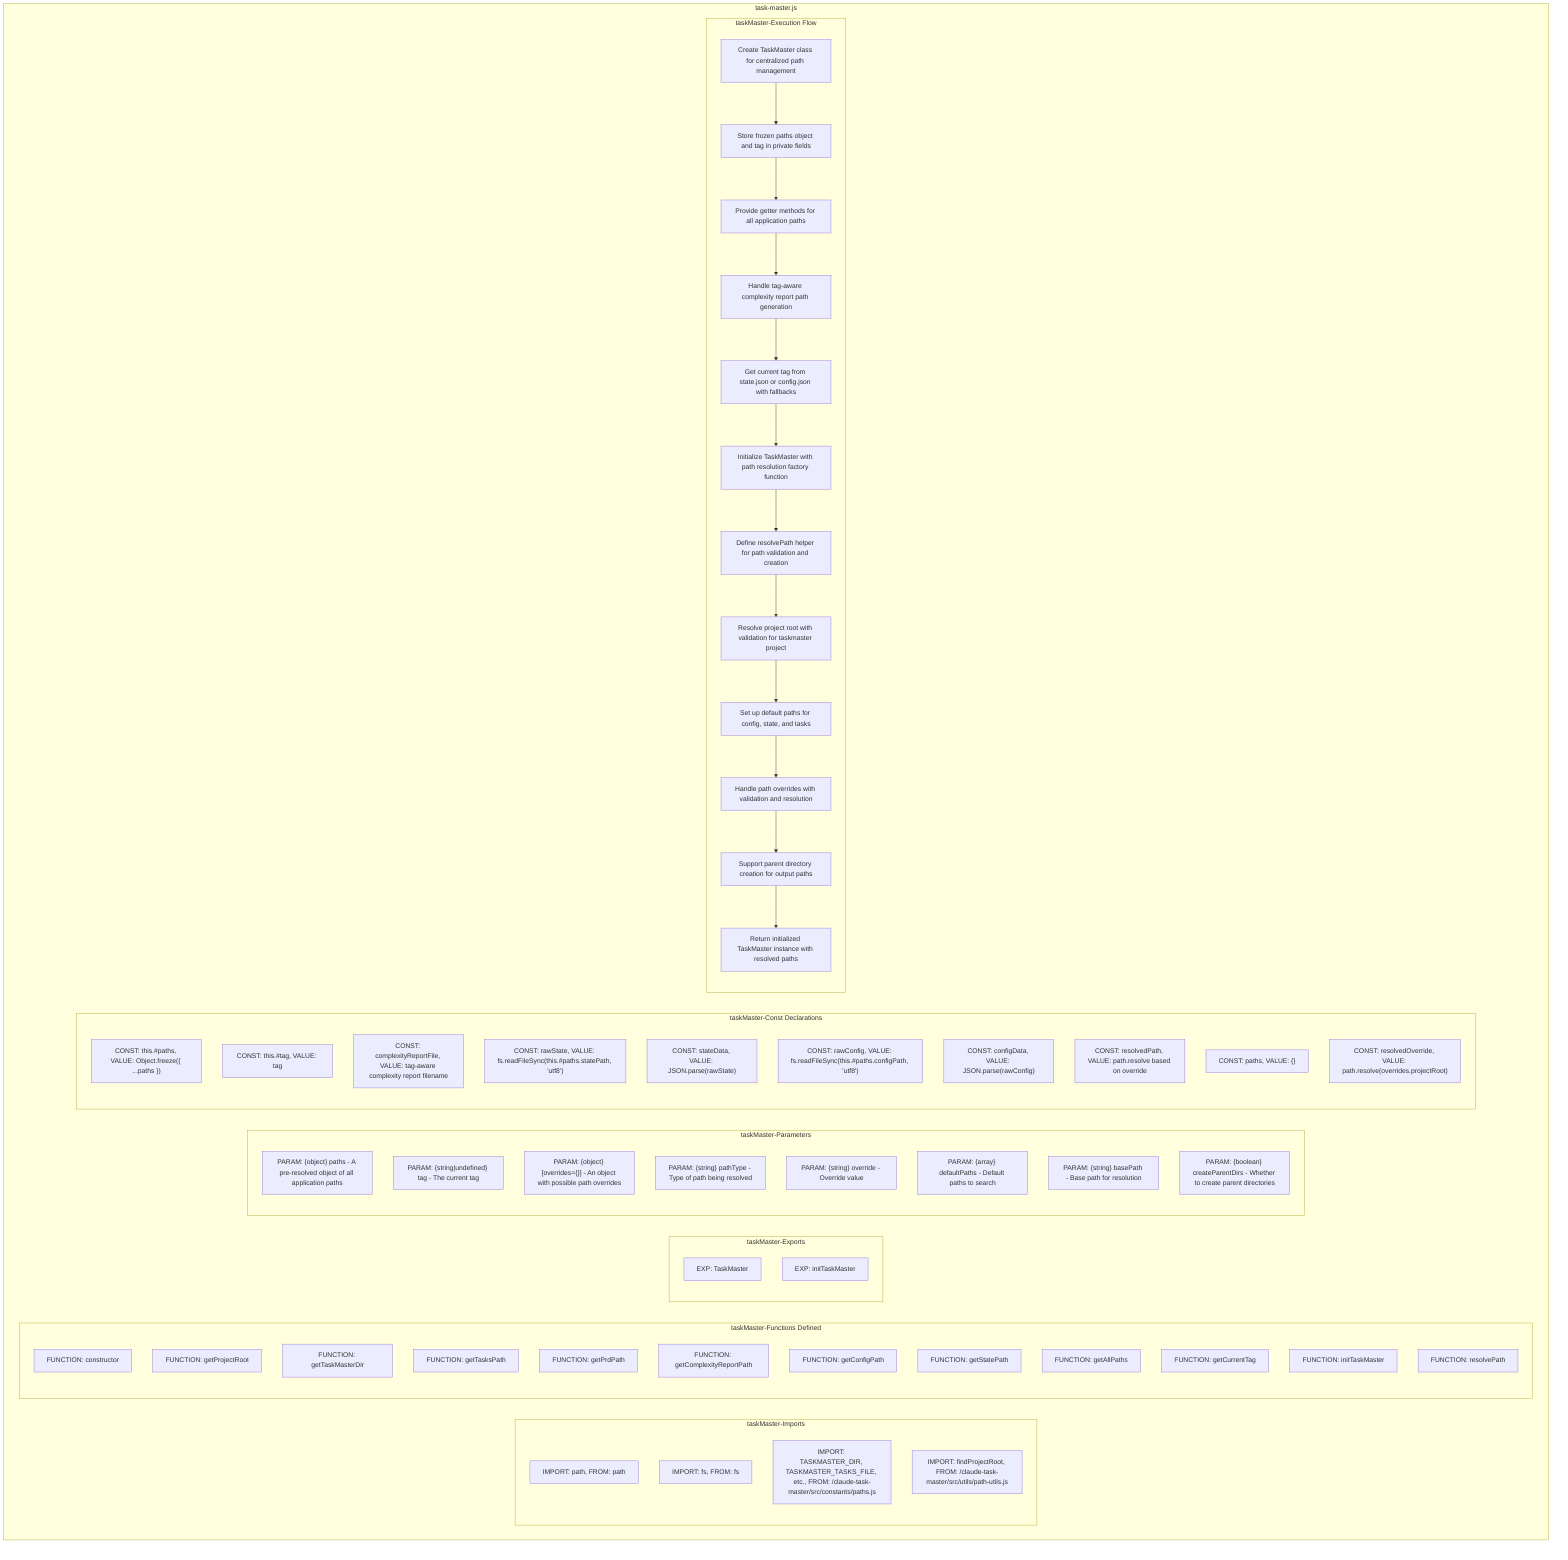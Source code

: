 flowchart TB
    subgraph taskMaster-Imports["taskMaster-Imports"]
        I1["IMPORT: path, FROM: path"]
        I2["IMPORT: fs, FROM: fs"]
        I3["IMPORT: TASKMASTER_DIR, TASKMASTER_TASKS_FILE, etc., FROM: /claude-task-master/src/constants/paths.js"]
        I4["IMPORT: findProjectRoot, FROM: /claude-task-master/src/utils/path-utils.js"]
    end
    
    subgraph taskMaster-FunctionsDefined["taskMaster-Functions Defined"]
        FU1["FUNCTION: constructor"]
        FU2["FUNCTION: getProjectRoot"]
        FU3["FUNCTION: getTaskMasterDir"]
        FU4["FUNCTION: getTasksPath"]
        FU5["FUNCTION: getPrdPath"]
        FU6["FUNCTION: getComplexityReportPath"]
        FU7["FUNCTION: getConfigPath"]
        FU8["FUNCTION: getStatePath"]
        FU9["FUNCTION: getAllPaths"]
        FU10["FUNCTION: getCurrentTag"]
        FU11["FUNCTION: initTaskMaster"]
        FU12["FUNCTION: resolvePath"]
    end
    
    subgraph taskMaster-Exports["taskMaster-Exports"]
        E1["EXP: TaskMaster"]
        E2["EXP: initTaskMaster"]
    end
    
    subgraph taskMaster-Parameters["taskMaster-Parameters"]
        P1["PARAM: {object} paths - A pre-resolved object of all application paths"]
        P2["PARAM: {string|undefined} tag - The current tag"]
        P3["PARAM: {object} [overrides={}] - An object with possible path overrides"]
        P4["PARAM: {string} pathType - Type of path being resolved"]
        P5["PARAM: {string} override - Override value"]
        P6["PARAM: {array} defaultPaths - Default paths to search"]
        P7["PARAM: {string} basePath - Base path for resolution"]
        P8["PARAM: {boolean} createParentDirs - Whether to create parent directories"]
    end
    
    subgraph taskMaster-Constants["taskMaster-Const Declarations"]
        C1["CONST: this.#paths, VALUE: Object.freeze({ ...paths })"]
        C2["CONST: this.#tag, VALUE: tag"]
        C3["CONST: complexityReportFile, VALUE: tag-aware complexity report filename"]
        C4["CONST: rawState, VALUE: fs.readFileSync(this.#paths.statePath, 'utf8')"]
        C5["CONST: stateData, VALUE: JSON.parse(rawState)"]
        C6["CONST: rawConfig, VALUE: fs.readFileSync(this.#paths.configPath, 'utf8')"]
        C7["CONST: configData, VALUE: JSON.parse(rawConfig)"]
        C8["CONST: resolvedPath, VALUE: path.resolve based on override"]
        C9["CONST: paths, VALUE: {}"]
        C10["CONST: resolvedOverride, VALUE: path.resolve(overrides.projectRoot)"]
    end
    
    subgraph taskMaster-ExecutionFlow["taskMaster-Execution Flow"]
        FL1["Create TaskMaster class for centralized path management"]
        FL2["Store frozen paths object and tag in private fields"]
        FL3["Provide getter methods for all application paths"]
        FL4["Handle tag-aware complexity report path generation"]
        FL5["Get current tag from state.json or config.json with fallbacks"]
        FL6["Initialize TaskMaster with path resolution factory function"]
        FL7["Define resolvePath helper for path validation and creation"]
        FL8["Resolve project root with validation for taskmaster project"]
        FL9["Set up default paths for config, state, and tasks"]
        FL10["Handle path overrides with validation and resolution"]
        FL11["Support parent directory creation for output paths"]
        FL12["Return initialized TaskMaster instance with resolved paths"]
    end
    
    subgraph taskMaster["task-master.js"]
        taskMaster-Imports
        taskMaster-FunctionsDefined
        taskMaster-Exports
        taskMaster-Parameters
        taskMaster-Constants
        taskMaster-ExecutionFlow
    end
    
    FL1 --> FL2
    FL2 --> FL3
    FL3 --> FL4
    FL4 --> FL5
    FL5 --> FL6
    FL6 --> FL7
    FL7 --> FL8
    FL8 --> FL9
    FL9 --> FL10
    FL10 --> FL11
    FL11 --> FL12